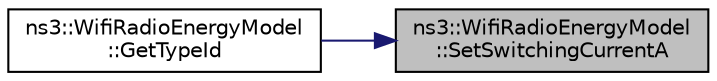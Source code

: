 digraph "ns3::WifiRadioEnergyModel::SetSwitchingCurrentA"
{
 // LATEX_PDF_SIZE
  edge [fontname="Helvetica",fontsize="10",labelfontname="Helvetica",labelfontsize="10"];
  node [fontname="Helvetica",fontsize="10",shape=record];
  rankdir="RL";
  Node1 [label="ns3::WifiRadioEnergyModel\l::SetSwitchingCurrentA",height=0.2,width=0.4,color="black", fillcolor="grey75", style="filled", fontcolor="black",tooltip="Sets switching current in Amperes."];
  Node1 -> Node2 [dir="back",color="midnightblue",fontsize="10",style="solid",fontname="Helvetica"];
  Node2 [label="ns3::WifiRadioEnergyModel\l::GetTypeId",height=0.2,width=0.4,color="black", fillcolor="white", style="filled",URL="$classns3_1_1_wifi_radio_energy_model.html#a7898fc79812e8d7bb1141377bedb0a43",tooltip="Get the type ID."];
}
